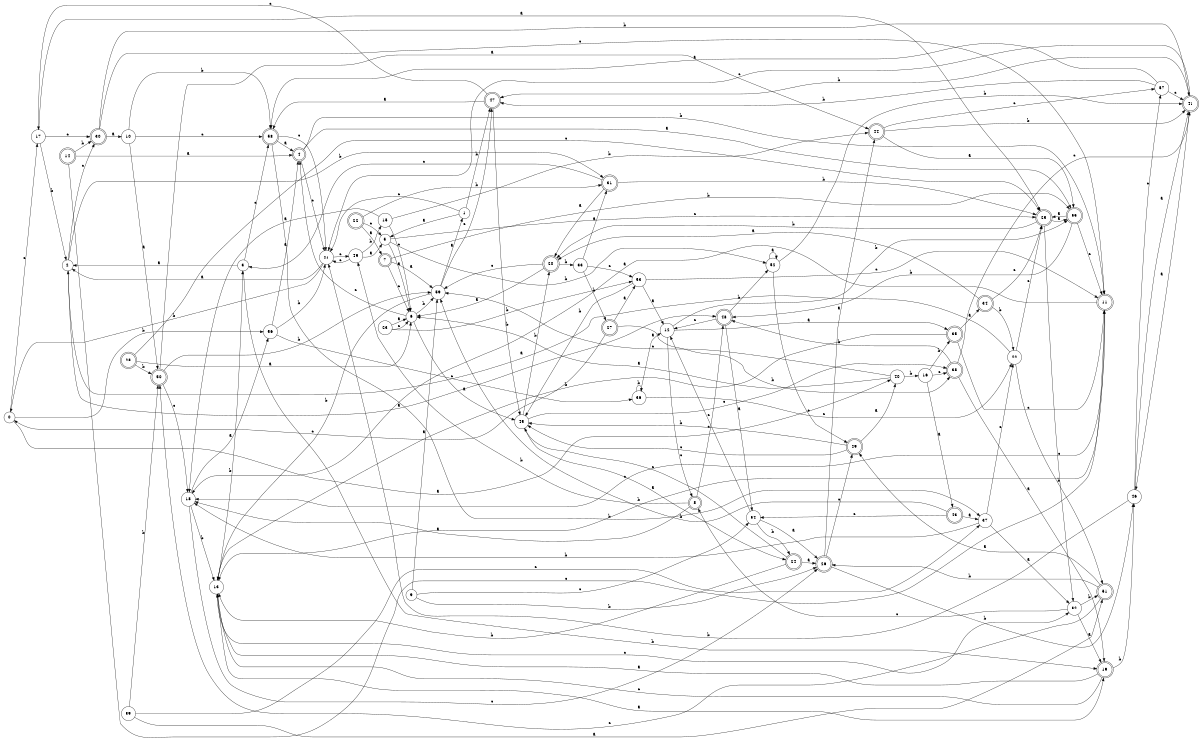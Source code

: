 digraph n48_1 {
__start0 [label="" shape="none"];

rankdir=LR;
size="8,5";

s0 [style="filled", color="black", fillcolor="white" shape="circle", label="0"];
s1 [style="filled", color="black", fillcolor="white" shape="circle", label="1"];
s2 [style="filled", color="black", fillcolor="white" shape="circle", label="2"];
s3 [style="filled", color="black", fillcolor="white" shape="circle", label="3"];
s4 [style="rounded,filled", color="black", fillcolor="white" shape="doublecircle", label="4"];
s5 [style="filled", color="black", fillcolor="white" shape="circle", label="5"];
s6 [style="filled", color="black", fillcolor="white" shape="circle", label="6"];
s7 [style="rounded,filled", color="black", fillcolor="white" shape="doublecircle", label="7"];
s8 [style="rounded,filled", color="black", fillcolor="white" shape="doublecircle", label="8"];
s9 [style="filled", color="black", fillcolor="white" shape="circle", label="9"];
s10 [style="filled", color="black", fillcolor="white" shape="circle", label="10"];
s11 [style="rounded,filled", color="black", fillcolor="white" shape="doublecircle", label="11"];
s12 [style="filled", color="black", fillcolor="white" shape="circle", label="12"];
s13 [style="filled", color="black", fillcolor="white" shape="circle", label="13"];
s14 [style="rounded,filled", color="black", fillcolor="white" shape="doublecircle", label="14"];
s15 [style="filled", color="black", fillcolor="white" shape="circle", label="15"];
s16 [style="filled", color="black", fillcolor="white" shape="circle", label="16"];
s17 [style="filled", color="black", fillcolor="white" shape="circle", label="17"];
s18 [style="filled", color="black", fillcolor="white" shape="circle", label="18"];
s19 [style="rounded,filled", color="black", fillcolor="white" shape="doublecircle", label="19"];
s20 [style="rounded,filled", color="black", fillcolor="white" shape="doublecircle", label="20"];
s21 [style="filled", color="black", fillcolor="white" shape="circle", label="21"];
s22 [style="rounded,filled", color="black", fillcolor="white" shape="doublecircle", label="22"];
s23 [style="filled", color="black", fillcolor="white" shape="circle", label="23"];
s24 [style="rounded,filled", color="black", fillcolor="white" shape="doublecircle", label="24"];
s25 [style="rounded,filled", color="black", fillcolor="white" shape="doublecircle", label="25"];
s26 [style="rounded,filled", color="black", fillcolor="white" shape="doublecircle", label="26"];
s27 [style="rounded,filled", color="black", fillcolor="white" shape="doublecircle", label="27"];
s28 [style="rounded,filled", color="black", fillcolor="white" shape="doublecircle", label="28"];
s29 [style="rounded,filled", color="black", fillcolor="white" shape="doublecircle", label="29"];
s30 [style="rounded,filled", color="black", fillcolor="white" shape="doublecircle", label="30"];
s31 [style="rounded,filled", color="black", fillcolor="white" shape="doublecircle", label="31"];
s32 [style="filled", color="black", fillcolor="white" shape="circle", label="32"];
s33 [style="filled", color="black", fillcolor="white" shape="circle", label="33"];
s34 [style="rounded,filled", color="black", fillcolor="white" shape="doublecircle", label="34"];
s35 [style="rounded,filled", color="black", fillcolor="white" shape="doublecircle", label="35"];
s36 [style="filled", color="black", fillcolor="white" shape="circle", label="36"];
s37 [style="filled", color="black", fillcolor="white" shape="circle", label="37"];
s38 [style="rounded,filled", color="black", fillcolor="white" shape="doublecircle", label="38"];
s39 [style="filled", color="black", fillcolor="white" shape="circle", label="39"];
s40 [style="filled", color="black", fillcolor="white" shape="circle", label="40"];
s41 [style="rounded,filled", color="black", fillcolor="white" shape="doublecircle", label="41"];
s42 [style="filled", color="black", fillcolor="white" shape="circle", label="42"];
s43 [style="rounded,filled", color="black", fillcolor="white" shape="doublecircle", label="43"];
s44 [style="rounded,filled", color="black", fillcolor="white" shape="doublecircle", label="44"];
s45 [style="filled", color="black", fillcolor="white" shape="circle", label="45"];
s46 [style="filled", color="black", fillcolor="white" shape="circle", label="46"];
s47 [style="rounded,filled", color="black", fillcolor="white" shape="doublecircle", label="47"];
s48 [style="rounded,filled", color="black", fillcolor="white" shape="doublecircle", label="48"];
s49 [style="filled", color="black", fillcolor="white" shape="circle", label="49"];
s50 [style="rounded,filled", color="black", fillcolor="white" shape="doublecircle", label="50"];
s51 [style="rounded,filled", color="black", fillcolor="white" shape="doublecircle", label="51"];
s52 [style="filled", color="black", fillcolor="white" shape="circle", label="52"];
s53 [style="filled", color="black", fillcolor="white" shape="circle", label="53"];
s54 [style="filled", color="black", fillcolor="white" shape="circle", label="54"];
s55 [style="rounded,filled", color="black", fillcolor="white" shape="doublecircle", label="55"];
s56 [style="filled", color="black", fillcolor="white" shape="circle", label="56"];
s57 [style="filled", color="black", fillcolor="white" shape="circle", label="57"];
s58 [style="rounded,filled", color="black", fillcolor="white" shape="doublecircle", label="58"];
s59 [style="filled", color="black", fillcolor="white" shape="circle", label="59"];
s0 -> s40 [label="a"];
s0 -> s56 [label="b"];
s0 -> s17 [label="c"];
s1 -> s5 [label="a"];
s1 -> s47 [label="b"];
s1 -> s21 [label="c"];
s2 -> s48 [label="a"];
s2 -> s31 [label="b"];
s2 -> s30 [label="c"];
s3 -> s2 [label="a"];
s3 -> s19 [label="b"];
s3 -> s58 [label="c"];
s4 -> s55 [label="a"];
s4 -> s11 [label="b"];
s4 -> s21 [label="c"];
s5 -> s6 [label="a"];
s5 -> s52 [label="b"];
s5 -> s25 [label="c"];
s6 -> s45 [label="a"];
s6 -> s59 [label="b"];
s6 -> s4 [label="c"];
s7 -> s59 [label="a"];
s7 -> s55 [label="b"];
s7 -> s6 [label="c"];
s8 -> s18 [label="a"];
s8 -> s49 [label="b"];
s8 -> s48 [label="c"];
s9 -> s59 [label="a"];
s9 -> s26 [label="b"];
s9 -> s54 [label="c"];
s10 -> s50 [label="a"];
s10 -> s58 [label="b"];
s10 -> s58 [label="c"];
s11 -> s18 [label="a"];
s11 -> s13 [label="b"];
s11 -> s18 [label="c"];
s12 -> s35 [label="a"];
s12 -> s55 [label="b"];
s12 -> s8 [label="c"];
s13 -> s19 [label="a"];
s13 -> s3 [label="b"];
s13 -> s32 [label="c"];
s14 -> s4 [label="a"];
s14 -> s30 [label="b"];
s14 -> s11 [label="c"];
s15 -> s18 [label="a"];
s15 -> s44 [label="b"];
s15 -> s6 [label="c"];
s16 -> s43 [label="a"];
s16 -> s35 [label="b"];
s16 -> s38 [label="c"];
s17 -> s25 [label="a"];
s17 -> s2 [label="b"];
s17 -> s30 [label="c"];
s18 -> s56 [label="a"];
s18 -> s13 [label="b"];
s18 -> s26 [label="c"];
s19 -> s13 [label="a"];
s19 -> s46 [label="b"];
s19 -> s13 [label="c"];
s20 -> s6 [label="a"];
s20 -> s33 [label="b"];
s20 -> s59 [label="c"];
s21 -> s2 [label="a"];
s21 -> s0 [label="b"];
s21 -> s49 [label="c"];
s22 -> s7 [label="a"];
s22 -> s31 [label="b"];
s22 -> s5 [label="c"];
s23 -> s6 [label="a"];
s23 -> s53 [label="b"];
s23 -> s6 [label="c"];
s24 -> s26 [label="a"];
s24 -> s13 [label="b"];
s24 -> s45 [label="c"];
s25 -> s55 [label="a"];
s25 -> s20 [label="b"];
s25 -> s32 [label="c"];
s26 -> s44 [label="a"];
s26 -> s46 [label="b"];
s26 -> s29 [label="c"];
s27 -> s53 [label="a"];
s27 -> s38 [label="b"];
s27 -> s0 [label="c"];
s28 -> s6 [label="a"];
s28 -> s50 [label="b"];
s28 -> s25 [label="c"];
s29 -> s40 [label="a"];
s29 -> s45 [label="b"];
s29 -> s45 [label="c"];
s30 -> s10 [label="a"];
s30 -> s41 [label="b"];
s30 -> s11 [label="c"];
s31 -> s20 [label="a"];
s31 -> s25 [label="b"];
s31 -> s3 [label="c"];
s32 -> s19 [label="a"];
s32 -> s51 [label="b"];
s32 -> s8 [label="c"];
s33 -> s31 [label="a"];
s33 -> s27 [label="b"];
s33 -> s53 [label="c"];
s34 -> s20 [label="a"];
s34 -> s42 [label="b"];
s34 -> s25 [label="c"];
s35 -> s34 [label="a"];
s35 -> s13 [label="b"];
s35 -> s11 [label="c"];
s36 -> s12 [label="a"];
s36 -> s36 [label="b"];
s36 -> s42 [label="c"];
s37 -> s32 [label="a"];
s37 -> s18 [label="b"];
s37 -> s42 [label="c"];
s38 -> s19 [label="a"];
s38 -> s48 [label="b"];
s38 -> s41 [label="c"];
s39 -> s51 [label="a"];
s39 -> s50 [label="b"];
s39 -> s37 [label="c"];
s40 -> s6 [label="a"];
s40 -> s16 [label="b"];
s40 -> s59 [label="c"];
s41 -> s46 [label="a"];
s41 -> s47 [label="b"];
s41 -> s21 [label="c"];
s42 -> s2 [label="a"];
s42 -> s51 [label="b"];
s42 -> s25 [label="c"];
s43 -> s37 [label="a"];
s43 -> s59 [label="b"];
s43 -> s54 [label="c"];
s44 -> s55 [label="a"];
s44 -> s41 [label="b"];
s44 -> s57 [label="c"];
s45 -> s24 [label="a"];
s45 -> s20 [label="b"];
s45 -> s38 [label="c"];
s46 -> s41 [label="a"];
s46 -> s21 [label="b"];
s46 -> s57 [label="c"];
s47 -> s58 [label="a"];
s47 -> s45 [label="b"];
s47 -> s17 [label="c"];
s48 -> s54 [label="a"];
s48 -> s52 [label="b"];
s48 -> s12 [label="c"];
s49 -> s5 [label="a"];
s49 -> s15 [label="b"];
s49 -> s21 [label="c"];
s50 -> s44 [label="a"];
s50 -> s59 [label="b"];
s50 -> s18 [label="c"];
s51 -> s29 [label="a"];
s51 -> s26 [label="b"];
s51 -> s50 [label="c"];
s52 -> s52 [label="a"];
s52 -> s41 [label="b"];
s52 -> s29 [label="c"];
s53 -> s12 [label="a"];
s53 -> s45 [label="b"];
s53 -> s11 [label="c"];
s54 -> s26 [label="a"];
s54 -> s24 [label="b"];
s54 -> s12 [label="c"];
s55 -> s25 [label="a"];
s55 -> s48 [label="b"];
s55 -> s11 [label="c"];
s56 -> s4 [label="a"];
s56 -> s21 [label="b"];
s56 -> s36 [label="c"];
s57 -> s58 [label="a"];
s57 -> s47 [label="b"];
s57 -> s41 [label="c"];
s58 -> s4 [label="a"];
s58 -> s37 [label="b"];
s58 -> s21 [label="c"];
s59 -> s1 [label="a"];
s59 -> s13 [label="b"];
s59 -> s47 [label="c"];

}